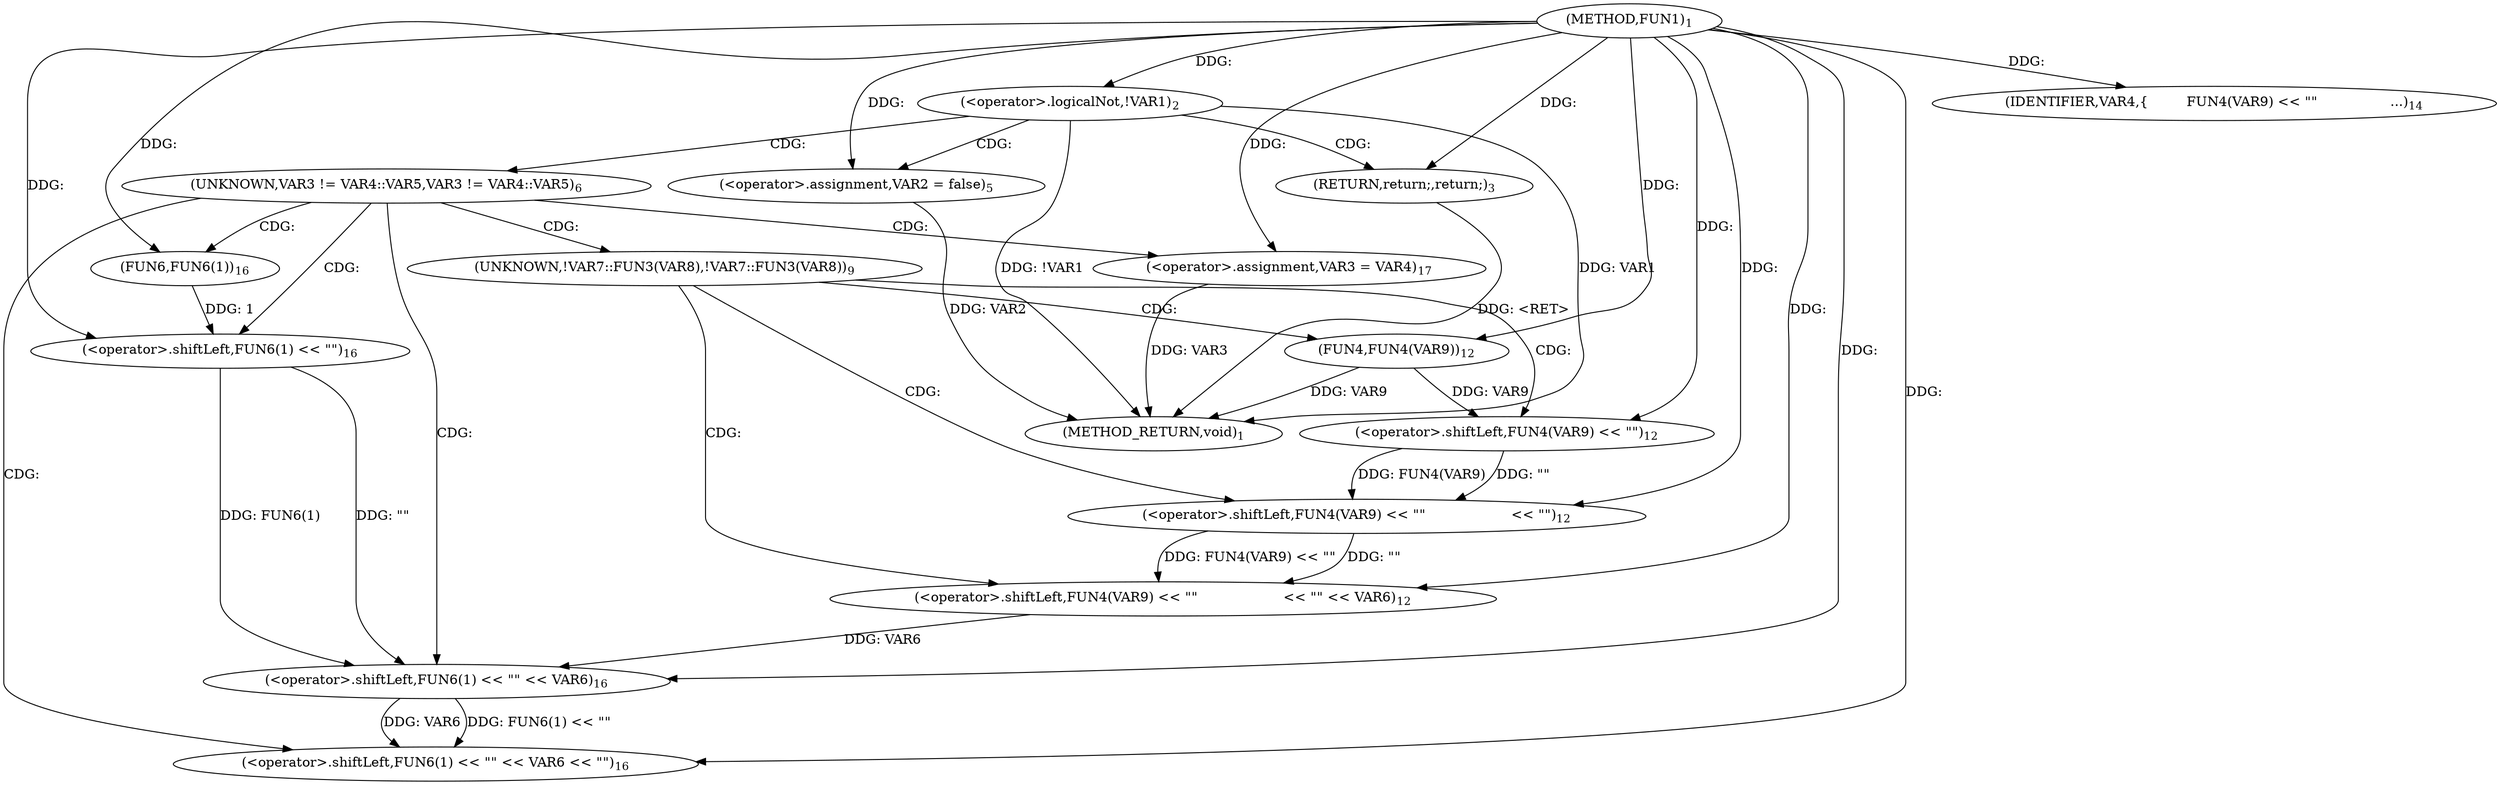 digraph "FUN1" {  
"8" [label = <(METHOD,FUN1)<SUB>1</SUB>> ]
"45" [label = <(METHOD_RETURN,void)<SUB>1</SUB>> ]
"15" [label = <(&lt;operator&gt;.assignment,VAR2 = false)<SUB>5</SUB>> ]
"11" [label = <(&lt;operator&gt;.logicalNot,!VAR1)<SUB>2</SUB>> ]
"14" [label = <(RETURN,return;,return;)<SUB>3</SUB>> ]
"34" [label = <(&lt;operator&gt;.shiftLeft,FUN6(1) &lt;&lt; &quot;&quot; &lt;&lt; VAR6 &lt;&lt; &quot;&quot;)<SUB>16</SUB>> ]
"42" [label = <(&lt;operator&gt;.assignment,VAR3 = VAR4)<SUB>17</SUB>> ]
"25" [label = <(&lt;operator&gt;.shiftLeft,FUN4(VAR9) &lt;&lt; &quot;&quot;
                    &lt;&lt; &quot;&quot; &lt;&lt; VAR6)<SUB>12</SUB>> ]
"33" [label = <(IDENTIFIER,VAR4,{


         FUN4(VAR9) &lt;&lt; &quot;&quot;
                 ...)<SUB>14</SUB>> ]
"35" [label = <(&lt;operator&gt;.shiftLeft,FUN6(1) &lt;&lt; &quot;&quot; &lt;&lt; VAR6)<SUB>16</SUB>> ]
"36" [label = <(&lt;operator&gt;.shiftLeft,FUN6(1) &lt;&lt; &quot;&quot;)<SUB>16</SUB>> ]
"26" [label = <(&lt;operator&gt;.shiftLeft,FUN4(VAR9) &lt;&lt; &quot;&quot;
                    &lt;&lt; &quot;&quot;)<SUB>12</SUB>> ]
"37" [label = <(FUN6,FUN6(1))<SUB>16</SUB>> ]
"27" [label = <(&lt;operator&gt;.shiftLeft,FUN4(VAR9) &lt;&lt; &quot;&quot;)<SUB>12</SUB>> ]
"28" [label = <(FUN4,FUN4(VAR9))<SUB>12</SUB>> ]
"19" [label = <(UNKNOWN,VAR3 != VAR4::VAR5,VAR3 != VAR4::VAR5)<SUB>6</SUB>> ]
"23" [label = <(UNKNOWN,!VAR7::FUN3(VAR8),!VAR7::FUN3(VAR8))<SUB>9</SUB>> ]
  "14" -> "45"  [ label = "DDG: &lt;RET&gt;"] 
  "11" -> "45"  [ label = "DDG: !VAR1"] 
  "11" -> "45"  [ label = "DDG: VAR1"] 
  "15" -> "45"  [ label = "DDG: VAR2"] 
  "28" -> "45"  [ label = "DDG: VAR9"] 
  "42" -> "45"  [ label = "DDG: VAR3"] 
  "8" -> "15"  [ label = "DDG: "] 
  "8" -> "11"  [ label = "DDG: "] 
  "8" -> "14"  [ label = "DDG: "] 
  "8" -> "42"  [ label = "DDG: "] 
  "35" -> "34"  [ label = "DDG: FUN6(1) &lt;&lt; &quot;&quot;"] 
  "35" -> "34"  [ label = "DDG: VAR6"] 
  "8" -> "34"  [ label = "DDG: "] 
  "8" -> "33"  [ label = "DDG: "] 
  "36" -> "35"  [ label = "DDG: FUN6(1)"] 
  "36" -> "35"  [ label = "DDG: &quot;&quot;"] 
  "25" -> "35"  [ label = "DDG: VAR6"] 
  "8" -> "35"  [ label = "DDG: "] 
  "26" -> "25"  [ label = "DDG: FUN4(VAR9) &lt;&lt; &quot;&quot;"] 
  "26" -> "25"  [ label = "DDG: &quot;&quot;"] 
  "8" -> "25"  [ label = "DDG: "] 
  "37" -> "36"  [ label = "DDG: 1"] 
  "8" -> "36"  [ label = "DDG: "] 
  "27" -> "26"  [ label = "DDG: FUN4(VAR9)"] 
  "27" -> "26"  [ label = "DDG: &quot;&quot;"] 
  "8" -> "26"  [ label = "DDG: "] 
  "8" -> "37"  [ label = "DDG: "] 
  "28" -> "27"  [ label = "DDG: VAR9"] 
  "8" -> "27"  [ label = "DDG: "] 
  "8" -> "28"  [ label = "DDG: "] 
  "11" -> "15"  [ label = "CDG: "] 
  "11" -> "14"  [ label = "CDG: "] 
  "11" -> "19"  [ label = "CDG: "] 
  "19" -> "34"  [ label = "CDG: "] 
  "19" -> "42"  [ label = "CDG: "] 
  "19" -> "23"  [ label = "CDG: "] 
  "19" -> "36"  [ label = "CDG: "] 
  "19" -> "37"  [ label = "CDG: "] 
  "19" -> "35"  [ label = "CDG: "] 
  "23" -> "26"  [ label = "CDG: "] 
  "23" -> "28"  [ label = "CDG: "] 
  "23" -> "25"  [ label = "CDG: "] 
  "23" -> "27"  [ label = "CDG: "] 
}
